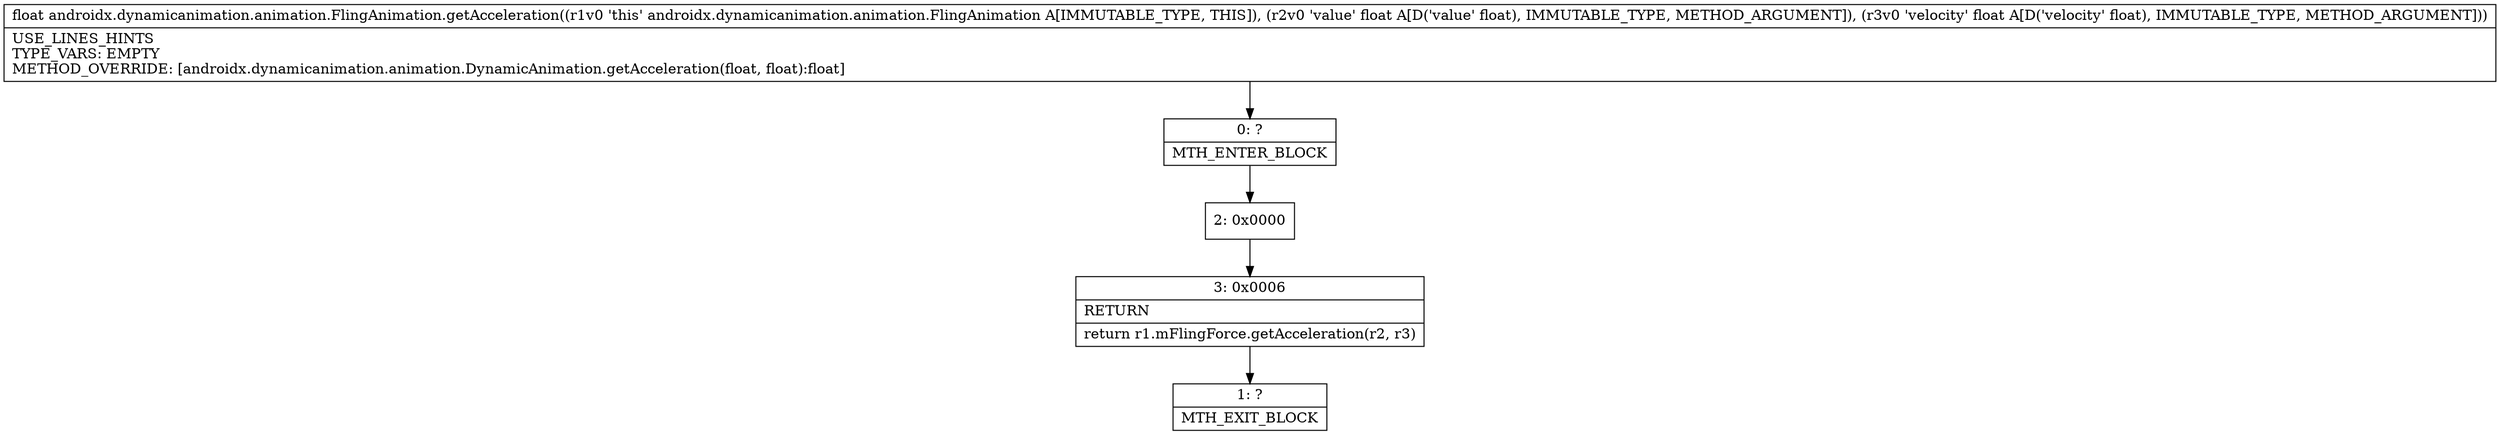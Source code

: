digraph "CFG forandroidx.dynamicanimation.animation.FlingAnimation.getAcceleration(FF)F" {
Node_0 [shape=record,label="{0\:\ ?|MTH_ENTER_BLOCK\l}"];
Node_2 [shape=record,label="{2\:\ 0x0000}"];
Node_3 [shape=record,label="{3\:\ 0x0006|RETURN\l|return r1.mFlingForce.getAcceleration(r2, r3)\l}"];
Node_1 [shape=record,label="{1\:\ ?|MTH_EXIT_BLOCK\l}"];
MethodNode[shape=record,label="{float androidx.dynamicanimation.animation.FlingAnimation.getAcceleration((r1v0 'this' androidx.dynamicanimation.animation.FlingAnimation A[IMMUTABLE_TYPE, THIS]), (r2v0 'value' float A[D('value' float), IMMUTABLE_TYPE, METHOD_ARGUMENT]), (r3v0 'velocity' float A[D('velocity' float), IMMUTABLE_TYPE, METHOD_ARGUMENT]))  | USE_LINES_HINTS\lTYPE_VARS: EMPTY\lMETHOD_OVERRIDE: [androidx.dynamicanimation.animation.DynamicAnimation.getAcceleration(float, float):float]\l}"];
MethodNode -> Node_0;Node_0 -> Node_2;
Node_2 -> Node_3;
Node_3 -> Node_1;
}

